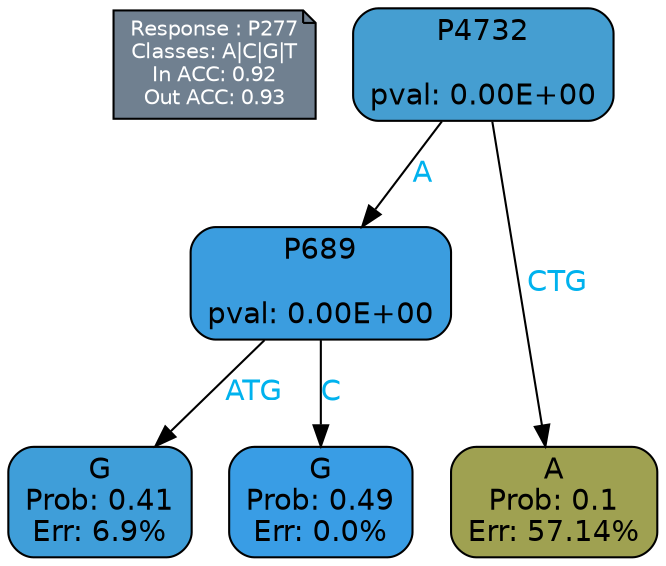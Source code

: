 digraph Tree {
node [shape=box, style="filled, rounded", color="black", fontname=helvetica] ;
graph [ranksep=equally, splines=polylines, bgcolor=transparent, dpi=600] ;
edge [fontname=helvetica] ;
LEGEND [label="Response : P277
Classes: A|C|G|T
In ACC: 0.92
Out ACC: 0.93
",shape=note,align=left,style=filled,fillcolor="slategray",fontcolor="white",fontsize=10];1 [label="P4732

pval: 0.00E+00", fillcolor="#459ed1"] ;
2 [label="P689

pval: 0.00E+00", fillcolor="#3b9ddf"] ;
3 [label="G
Prob: 0.41
Err: 6.9%", fillcolor="#3f9ed9"] ;
4 [label="G
Prob: 0.49
Err: 0.0%", fillcolor="#399de5"] ;
5 [label="A
Prob: 0.1
Err: 57.14%", fillcolor="#9fa151"] ;
1 -> 2 [label="A",fontcolor=deepskyblue2] ;
1 -> 5 [label="CTG",fontcolor=deepskyblue2] ;
2 -> 3 [label="ATG",fontcolor=deepskyblue2] ;
2 -> 4 [label="C",fontcolor=deepskyblue2] ;
{rank = same; 3;4;5;}{rank = same; LEGEND;1;}}
